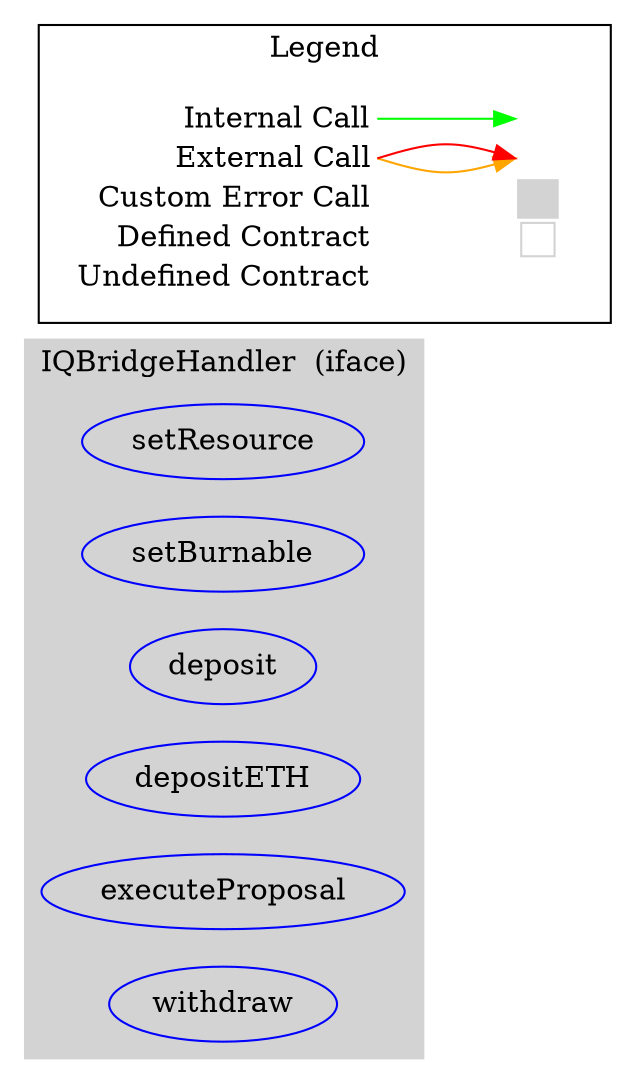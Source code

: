 digraph G {
  graph [ ratio = "auto", page = "100", compound =true ];
subgraph "clusterIQBridgeHandler" {
  graph [ label = "IQBridgeHandler  (iface)", color = "lightgray", style = "filled", bgcolor = "lightgray" ];
  "IQBridgeHandler.setResource" [ label = "setResource", color = "blue" ];
  "IQBridgeHandler.setBurnable" [ label = "setBurnable", color = "blue" ];
  "IQBridgeHandler.deposit" [ label = "deposit", color = "blue" ];
  "IQBridgeHandler.depositETH" [ label = "depositETH", color = "blue" ];
  "IQBridgeHandler.executeProposal" [ label = "executeProposal", color = "blue" ];
  "IQBridgeHandler.withdraw" [ label = "withdraw", color = "blue" ];
}



rankdir=LR
node [shape=plaintext]
subgraph cluster_01 { 
label = "Legend";
key [label=<<table border="0" cellpadding="2" cellspacing="0" cellborder="0">
  <tr><td align="right" port="i1">Internal Call</td></tr>
  <tr><td align="right" port="i2">External Call</td></tr>
  <tr><td align="right" port="i2">Custom Error Call</td></tr>
  <tr><td align="right" port="i3">Defined Contract</td></tr>
  <tr><td align="right" port="i4">Undefined Contract</td></tr>
  </table>>]
key2 [label=<<table border="0" cellpadding="2" cellspacing="0" cellborder="0">
  <tr><td port="i1">&nbsp;&nbsp;&nbsp;</td></tr>
  <tr><td port="i2">&nbsp;&nbsp;&nbsp;</td></tr>
  <tr><td port="i3" bgcolor="lightgray">&nbsp;&nbsp;&nbsp;</td></tr>
  <tr><td port="i4">
    <table border="1" cellborder="0" cellspacing="0" cellpadding="7" color="lightgray">
      <tr>
       <td></td>
      </tr>
     </table>
  </td></tr>
  </table>>]
key:i1:e -> key2:i1:w [color="green"]
key:i2:e -> key2:i2:w [color="orange"]
key:i2:e -> key2:i2:w [color="red"]
}
}

